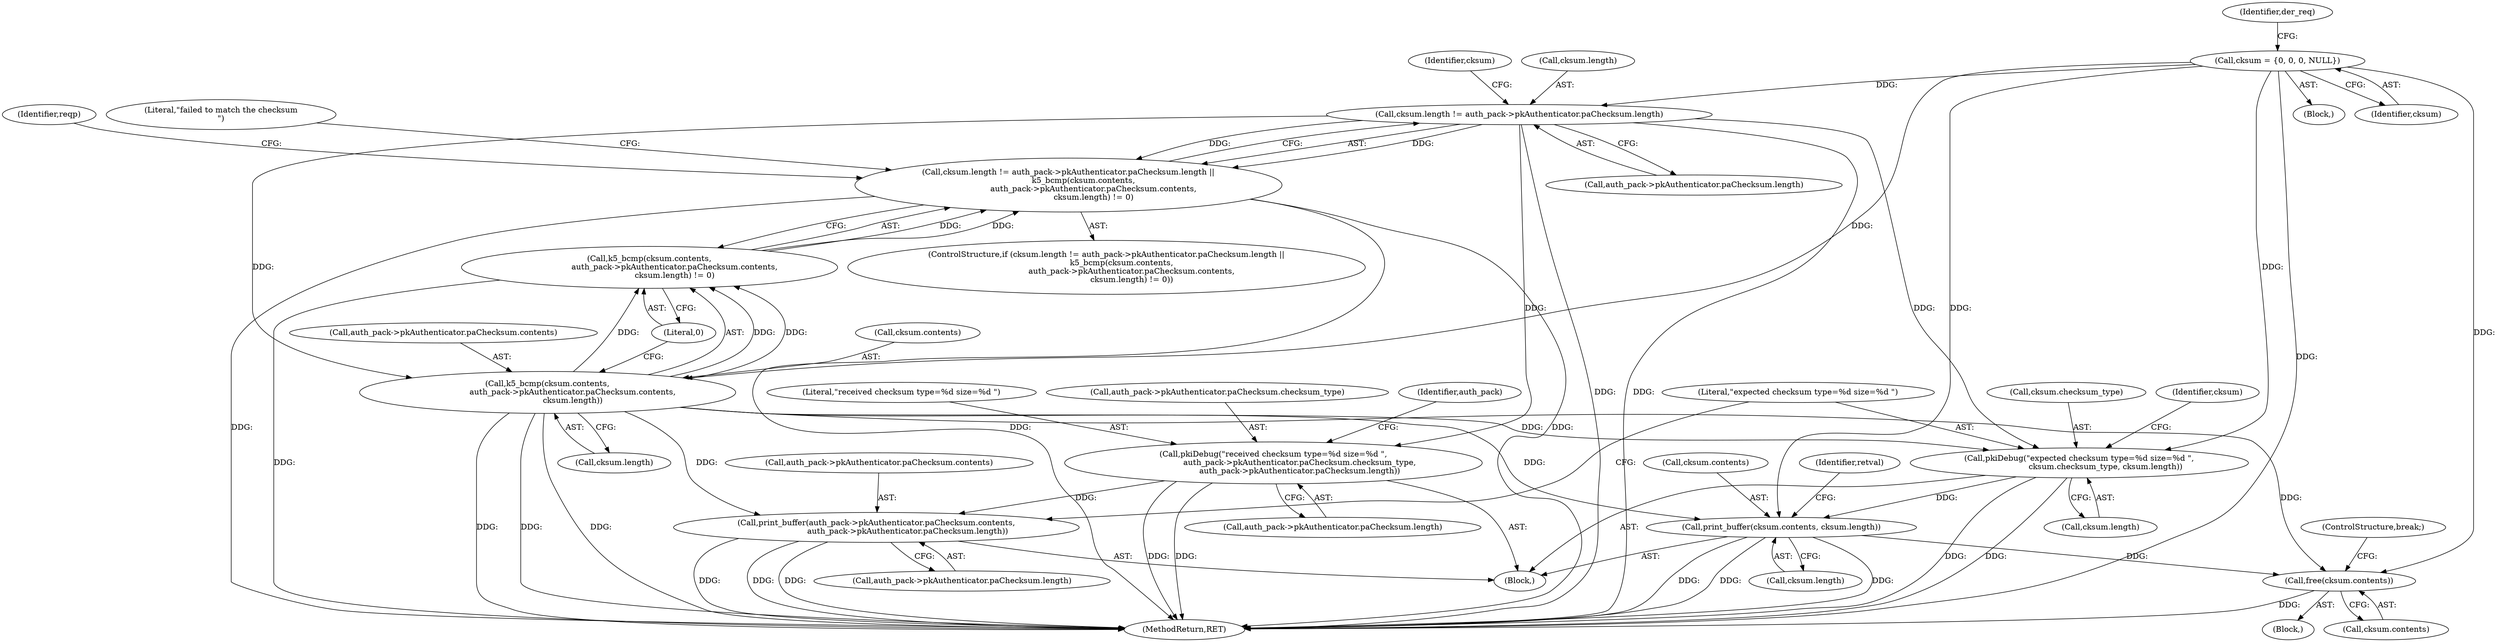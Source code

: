 digraph "0_krb5_e3b5a5e5267818c97750b266df50b6a3d4649604_1@pointer" {
"1000647" [label="(Call,cksum.length != auth_pack->pkAuthenticator.paChecksum.length)"];
"1000155" [label="(Call,cksum = {0, 0, 0, NULL})"];
"1000646" [label="(Call,cksum.length != auth_pack->pkAuthenticator.paChecksum.length ||\n            k5_bcmp(cksum.contents,\n                    auth_pack->pkAuthenticator.paChecksum.contents,\n                    cksum.length) != 0)"];
"1000659" [label="(Call,k5_bcmp(cksum.contents,\n                    auth_pack->pkAuthenticator.paChecksum.contents,\n                    cksum.length))"];
"1000658" [label="(Call,k5_bcmp(cksum.contents,\n                    auth_pack->pkAuthenticator.paChecksum.contents,\n                    cksum.length) != 0)"];
"1000705" [label="(Call,print_buffer(auth_pack->pkAuthenticator.paChecksum.contents,\n                         auth_pack->pkAuthenticator.paChecksum.length))"];
"1000720" [label="(Call,pkiDebug(\"expected checksum type=%d size=%d \",\n                     cksum.checksum_type, cksum.length))"];
"1000728" [label="(Call,print_buffer(cksum.contents, cksum.length))"];
"1000915" [label="(Call,free(cksum.contents))"];
"1000689" [label="(Call,pkiDebug(\"received checksum type=%d size=%d \",\n                     auth_pack->pkAuthenticator.paChecksum.checksum_type,\n                     auth_pack->pkAuthenticator.paChecksum.length))"];
"1000660" [label="(Call,cksum.contents)"];
"1000743" [label="(Identifier,reqp)"];
"1000706" [label="(Call,auth_pack->pkAuthenticator.paChecksum.contents)"];
"1000698" [label="(Call,auth_pack->pkAuthenticator.paChecksum.length)"];
"1000722" [label="(Call,cksum.checksum_type)"];
"1000690" [label="(Literal,\"received checksum type=%d size=%d \")"];
"1000689" [label="(Call,pkiDebug(\"received checksum type=%d size=%d \",\n                     auth_pack->pkAuthenticator.paChecksum.checksum_type,\n                     auth_pack->pkAuthenticator.paChecksum.length))"];
"1000721" [label="(Literal,\"expected checksum type=%d size=%d \")"];
"1000119" [label="(Block,)"];
"1000730" [label="(Identifier,cksum)"];
"1000728" [label="(Call,print_buffer(cksum.contents, cksum.length))"];
"1000673" [label="(Literal,0)"];
"1000658" [label="(Call,k5_bcmp(cksum.contents,\n                    auth_pack->pkAuthenticator.paChecksum.contents,\n                    cksum.length) != 0)"];
"1000705" [label="(Call,print_buffer(auth_pack->pkAuthenticator.paChecksum.contents,\n                         auth_pack->pkAuthenticator.paChecksum.length))"];
"1000919" [label="(ControlStructure,break;)"];
"1000155" [label="(Call,cksum = {0, 0, 0, NULL})"];
"1000953" [label="(MethodReturn,RET)"];
"1000691" [label="(Call,auth_pack->pkAuthenticator.paChecksum.checksum_type)"];
"1000646" [label="(Call,cksum.length != auth_pack->pkAuthenticator.paChecksum.length ||\n            k5_bcmp(cksum.contents,\n                    auth_pack->pkAuthenticator.paChecksum.contents,\n                    cksum.length) != 0)"];
"1000915" [label="(Call,free(cksum.contents))"];
"1000159" [label="(Identifier,der_req)"];
"1000663" [label="(Call,auth_pack->pkAuthenticator.paChecksum.contents)"];
"1000736" [label="(Identifier,retval)"];
"1000674" [label="(Block,)"];
"1000645" [label="(ControlStructure,if (cksum.length != auth_pack->pkAuthenticator.paChecksum.length ||\n            k5_bcmp(cksum.contents,\n                    auth_pack->pkAuthenticator.paChecksum.contents,\n                    cksum.length) != 0))"];
"1000670" [label="(Call,cksum.length)"];
"1000659" [label="(Call,k5_bcmp(cksum.contents,\n                    auth_pack->pkAuthenticator.paChecksum.contents,\n                    cksum.length))"];
"1000725" [label="(Call,cksum.length)"];
"1000651" [label="(Call,auth_pack->pkAuthenticator.paChecksum.length)"];
"1000720" [label="(Call,pkiDebug(\"expected checksum type=%d size=%d \",\n                     cksum.checksum_type, cksum.length))"];
"1000661" [label="(Identifier,cksum)"];
"1000732" [label="(Call,cksum.length)"];
"1000916" [label="(Call,cksum.contents)"];
"1000709" [label="(Identifier,auth_pack)"];
"1000156" [label="(Identifier,cksum)"];
"1000648" [label="(Call,cksum.length)"];
"1000713" [label="(Call,auth_pack->pkAuthenticator.paChecksum.length)"];
"1000647" [label="(Call,cksum.length != auth_pack->pkAuthenticator.paChecksum.length)"];
"1000729" [label="(Call,cksum.contents)"];
"1000910" [label="(Block,)"];
"1000676" [label="(Literal,\"failed to match the checksum\n\")"];
"1000647" -> "1000646"  [label="AST: "];
"1000647" -> "1000651"  [label="CFG: "];
"1000648" -> "1000647"  [label="AST: "];
"1000651" -> "1000647"  [label="AST: "];
"1000661" -> "1000647"  [label="CFG: "];
"1000646" -> "1000647"  [label="CFG: "];
"1000647" -> "1000953"  [label="DDG: "];
"1000647" -> "1000953"  [label="DDG: "];
"1000647" -> "1000646"  [label="DDG: "];
"1000647" -> "1000646"  [label="DDG: "];
"1000155" -> "1000647"  [label="DDG: "];
"1000647" -> "1000659"  [label="DDG: "];
"1000647" -> "1000689"  [label="DDG: "];
"1000647" -> "1000720"  [label="DDG: "];
"1000155" -> "1000119"  [label="AST: "];
"1000155" -> "1000156"  [label="CFG: "];
"1000156" -> "1000155"  [label="AST: "];
"1000159" -> "1000155"  [label="CFG: "];
"1000155" -> "1000953"  [label="DDG: "];
"1000155" -> "1000659"  [label="DDG: "];
"1000155" -> "1000720"  [label="DDG: "];
"1000155" -> "1000728"  [label="DDG: "];
"1000155" -> "1000915"  [label="DDG: "];
"1000646" -> "1000645"  [label="AST: "];
"1000646" -> "1000658"  [label="CFG: "];
"1000658" -> "1000646"  [label="AST: "];
"1000676" -> "1000646"  [label="CFG: "];
"1000743" -> "1000646"  [label="CFG: "];
"1000646" -> "1000953"  [label="DDG: "];
"1000646" -> "1000953"  [label="DDG: "];
"1000646" -> "1000953"  [label="DDG: "];
"1000658" -> "1000646"  [label="DDG: "];
"1000658" -> "1000646"  [label="DDG: "];
"1000659" -> "1000658"  [label="AST: "];
"1000659" -> "1000670"  [label="CFG: "];
"1000660" -> "1000659"  [label="AST: "];
"1000663" -> "1000659"  [label="AST: "];
"1000670" -> "1000659"  [label="AST: "];
"1000673" -> "1000659"  [label="CFG: "];
"1000659" -> "1000953"  [label="DDG: "];
"1000659" -> "1000953"  [label="DDG: "];
"1000659" -> "1000953"  [label="DDG: "];
"1000659" -> "1000658"  [label="DDG: "];
"1000659" -> "1000658"  [label="DDG: "];
"1000659" -> "1000658"  [label="DDG: "];
"1000659" -> "1000705"  [label="DDG: "];
"1000659" -> "1000720"  [label="DDG: "];
"1000659" -> "1000728"  [label="DDG: "];
"1000659" -> "1000915"  [label="DDG: "];
"1000658" -> "1000673"  [label="CFG: "];
"1000673" -> "1000658"  [label="AST: "];
"1000658" -> "1000953"  [label="DDG: "];
"1000705" -> "1000674"  [label="AST: "];
"1000705" -> "1000713"  [label="CFG: "];
"1000706" -> "1000705"  [label="AST: "];
"1000713" -> "1000705"  [label="AST: "];
"1000721" -> "1000705"  [label="CFG: "];
"1000705" -> "1000953"  [label="DDG: "];
"1000705" -> "1000953"  [label="DDG: "];
"1000705" -> "1000953"  [label="DDG: "];
"1000689" -> "1000705"  [label="DDG: "];
"1000720" -> "1000674"  [label="AST: "];
"1000720" -> "1000725"  [label="CFG: "];
"1000721" -> "1000720"  [label="AST: "];
"1000722" -> "1000720"  [label="AST: "];
"1000725" -> "1000720"  [label="AST: "];
"1000730" -> "1000720"  [label="CFG: "];
"1000720" -> "1000953"  [label="DDG: "];
"1000720" -> "1000953"  [label="DDG: "];
"1000720" -> "1000728"  [label="DDG: "];
"1000728" -> "1000674"  [label="AST: "];
"1000728" -> "1000732"  [label="CFG: "];
"1000729" -> "1000728"  [label="AST: "];
"1000732" -> "1000728"  [label="AST: "];
"1000736" -> "1000728"  [label="CFG: "];
"1000728" -> "1000953"  [label="DDG: "];
"1000728" -> "1000953"  [label="DDG: "];
"1000728" -> "1000953"  [label="DDG: "];
"1000728" -> "1000915"  [label="DDG: "];
"1000915" -> "1000910"  [label="AST: "];
"1000915" -> "1000916"  [label="CFG: "];
"1000916" -> "1000915"  [label="AST: "];
"1000919" -> "1000915"  [label="CFG: "];
"1000915" -> "1000953"  [label="DDG: "];
"1000689" -> "1000674"  [label="AST: "];
"1000689" -> "1000698"  [label="CFG: "];
"1000690" -> "1000689"  [label="AST: "];
"1000691" -> "1000689"  [label="AST: "];
"1000698" -> "1000689"  [label="AST: "];
"1000709" -> "1000689"  [label="CFG: "];
"1000689" -> "1000953"  [label="DDG: "];
"1000689" -> "1000953"  [label="DDG: "];
}
